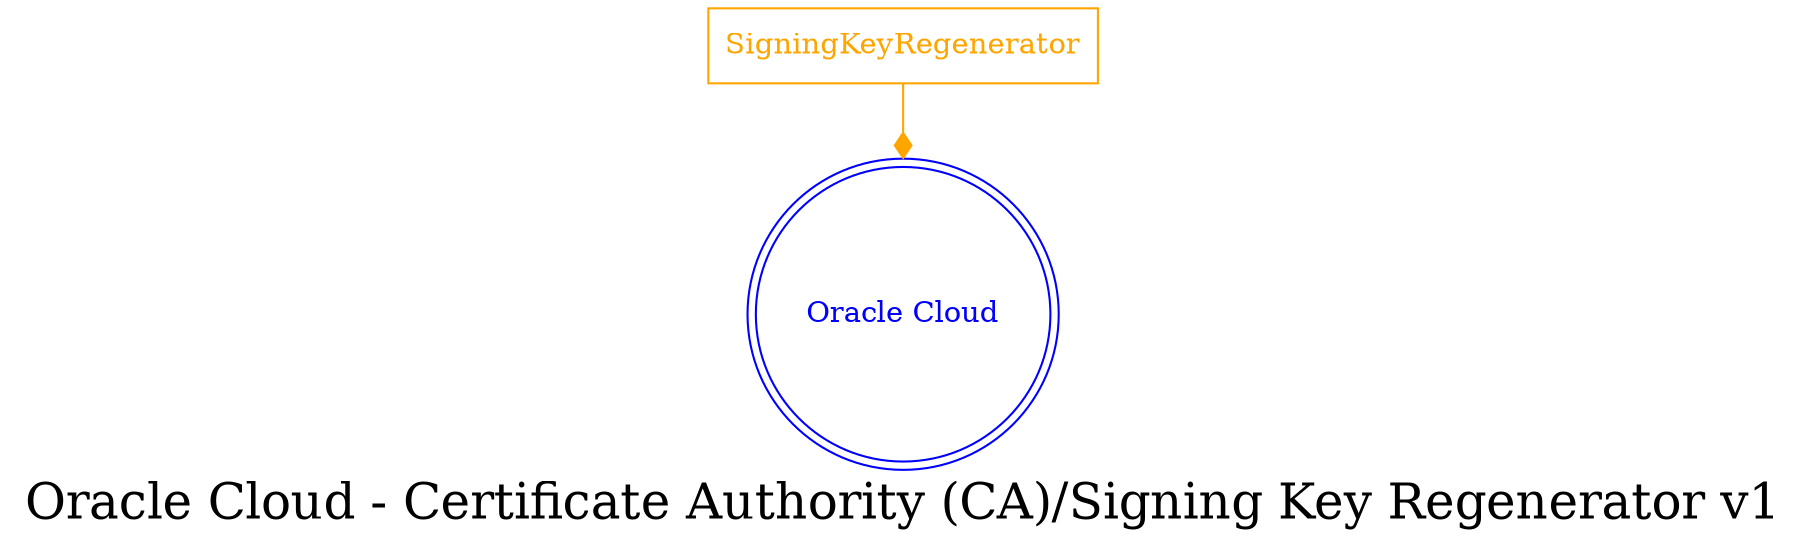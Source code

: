 digraph LexiconGraph {
graph[label="Oracle Cloud - Certificate Authority (CA)/Signing Key Regenerator v1", fontsize=24]
splines=true
"Oracle Cloud" [color=blue, fontcolor=blue, shape=doublecircle]
"SigningKeyRegenerator" [color=orange, fontcolor=orange, shape=box]
"SigningKeyRegenerator" -> "Oracle Cloud" [color=orange, fontcolor=orange, arrowhead=diamond, arrowtail=none]
}
